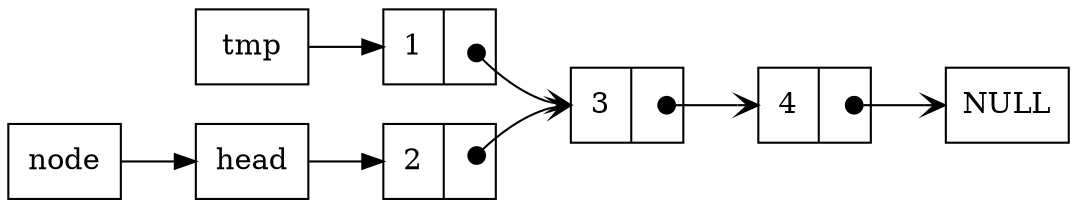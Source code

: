digraph swap {
        rankdir=LR;
        node [shape=record];
        head [label= "head"];

        n1 [label="{ <data> 1 | <ref>  }"];
        n2 [label="{ <data> 2 | <ref>  }"];
        n3 [label="{ <data> 3 | <ref>  }"];
        n4 [label="{ <data> 4 | <ref>  }"];
        n [label="node"]
        t [label="tmp"]
        n -> head;
        head-> n2;
        t -> n1;
        n1:ref:c -> n3:data [arrowhead=vee, arrowtail=dot, dir=both, tailclip=false];
        n2:ref:c -> n3:data [arrowhead=vee, arrowtail=dot, dir=both, tailclip=false];
        n3:ref:c -> n4:data [arrowhead=vee, arrowtail=dot, dir=both, tailclip=false];
        n4:ref:c -> NULL      [arrowhead=vee, arrowtail=dot, dir=both, tailclip=false];
}
